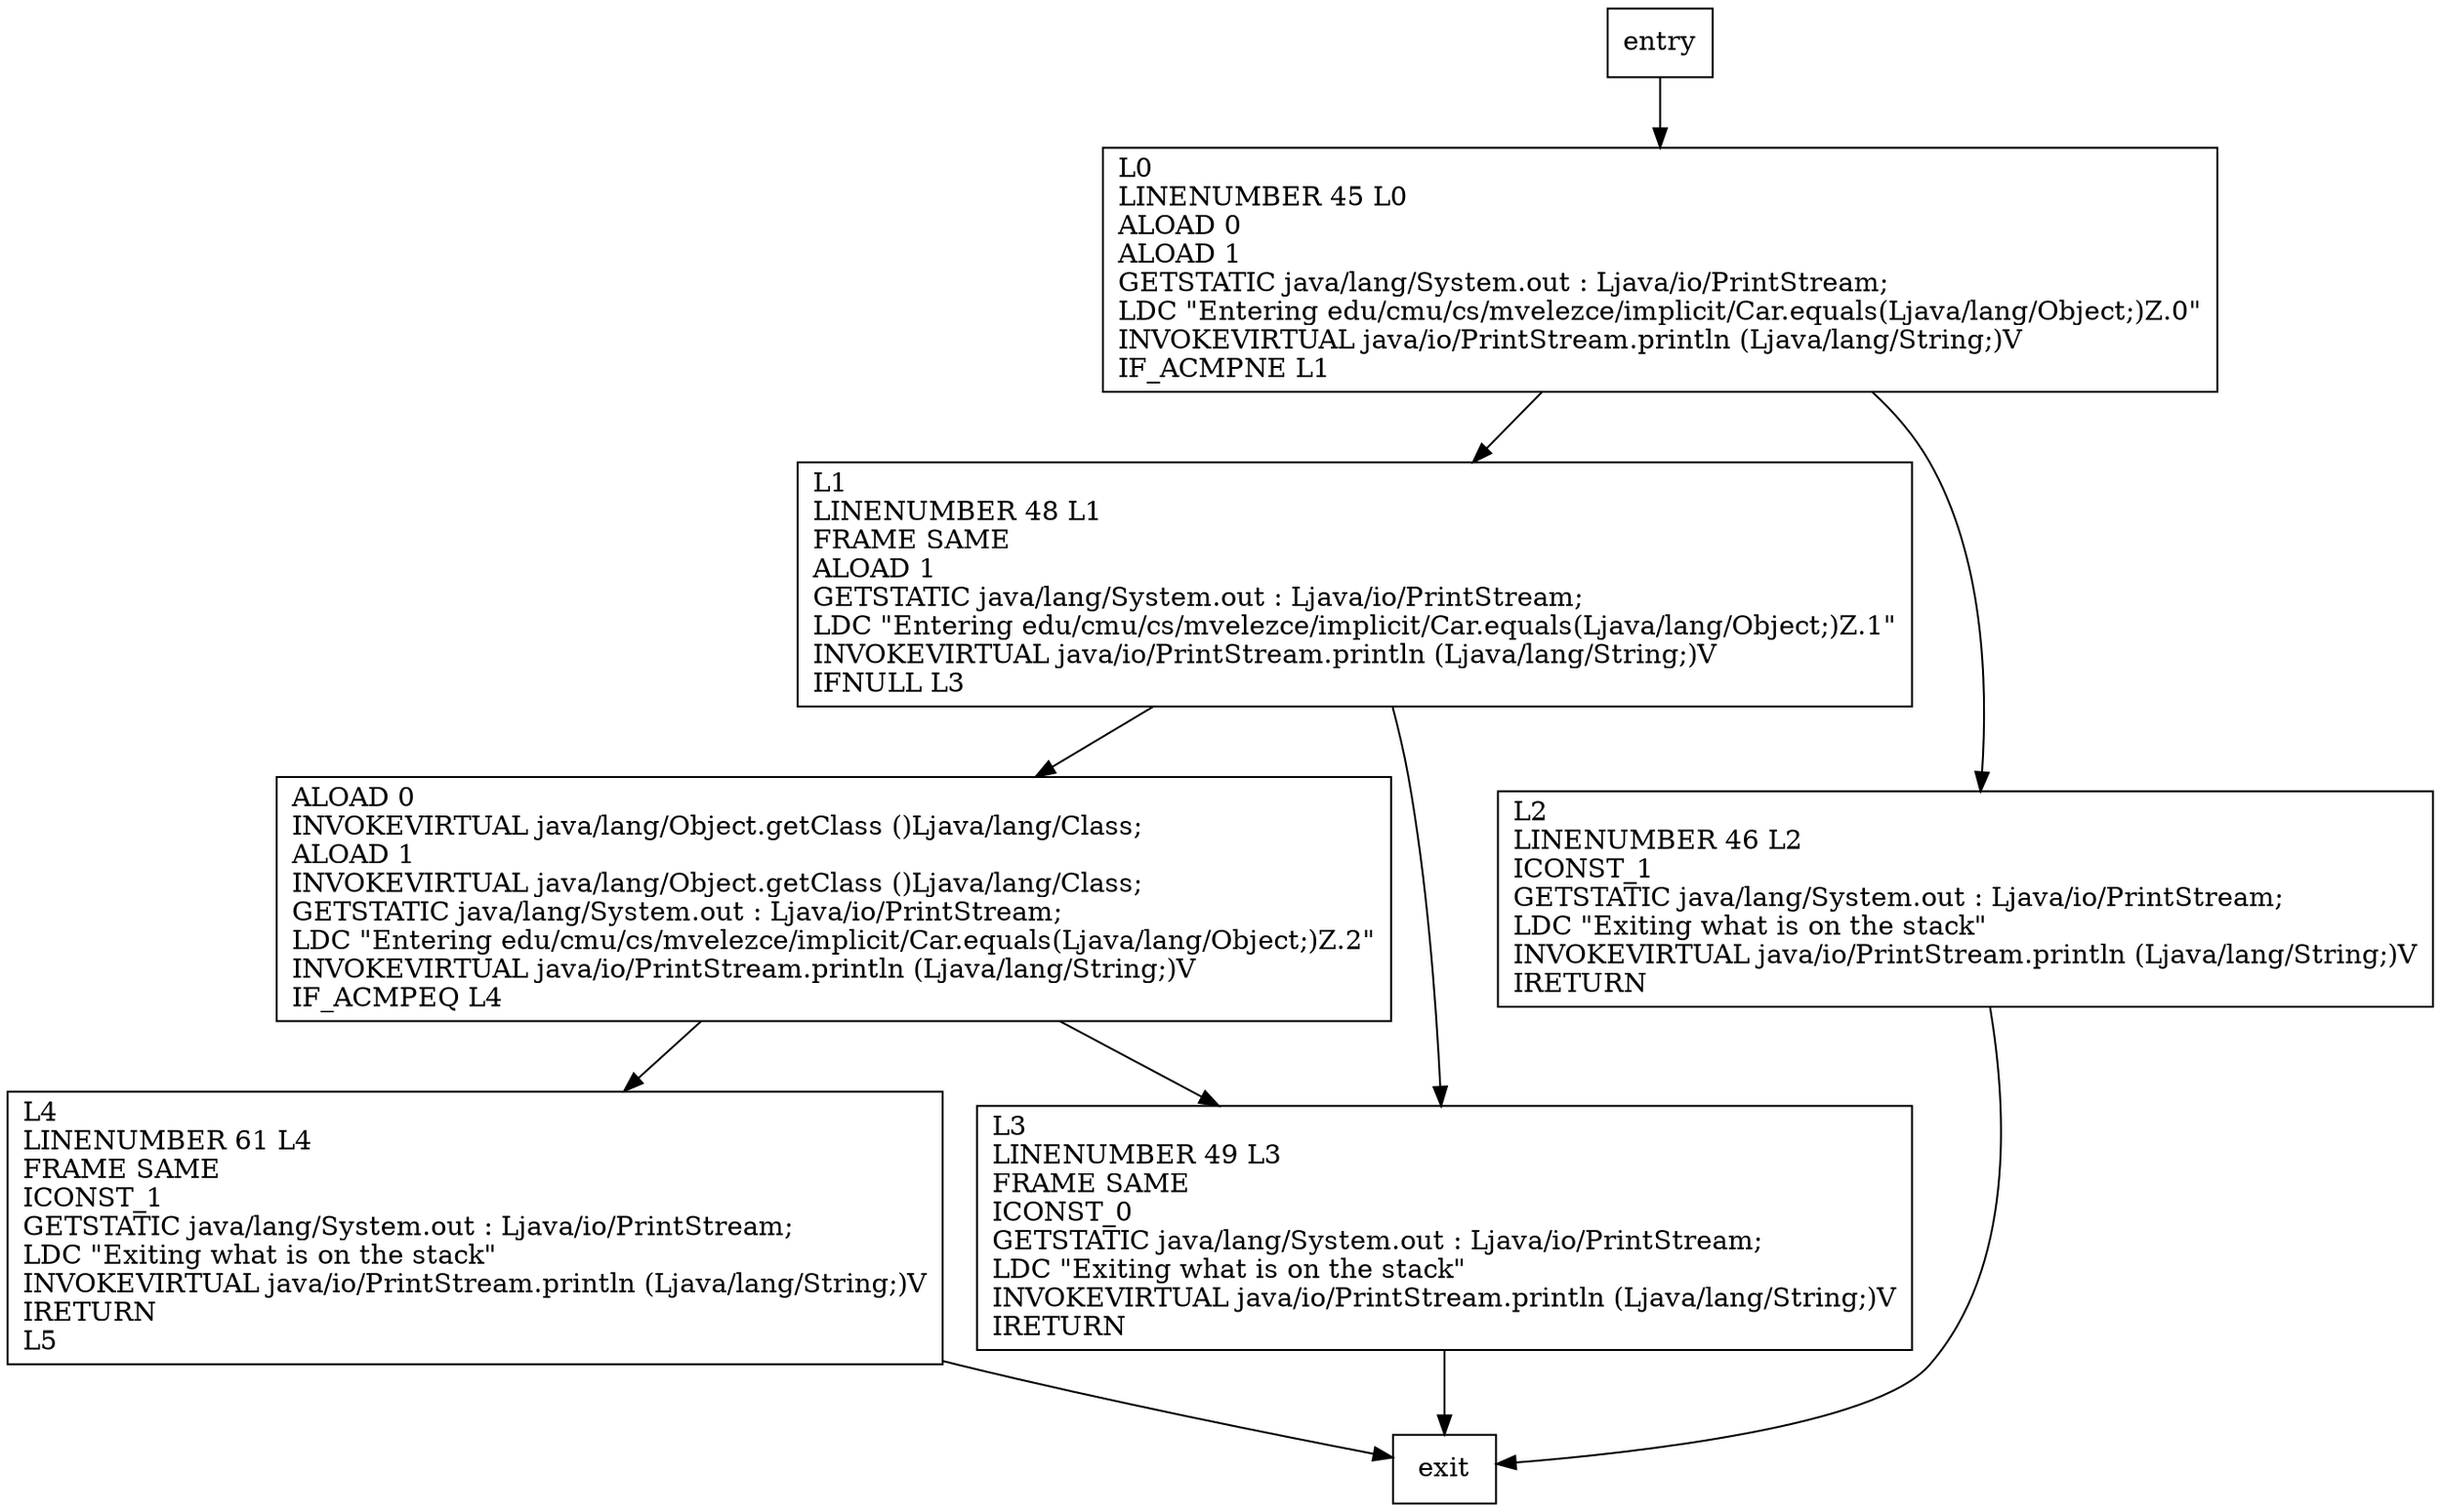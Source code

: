 digraph equals {
node [shape=record];
1166476526 [label="L1\lLINENUMBER 48 L1\lFRAME SAME\lALOAD 1\lGETSTATIC java/lang/System.out : Ljava/io/PrintStream;\lLDC \"Entering edu/cmu/cs/mvelezce/implicit/Car.equals(Ljava/lang/Object;)Z.1\"\lINVOKEVIRTUAL java/io/PrintStream.println (Ljava/lang/String;)V\lIFNULL L3\l"];
363850700 [label="L4\lLINENUMBER 61 L4\lFRAME SAME\lICONST_1\lGETSTATIC java/lang/System.out : Ljava/io/PrintStream;\lLDC \"Exiting what is on the stack\"\lINVOKEVIRTUAL java/io/PrintStream.println (Ljava/lang/String;)V\lIRETURN\lL5\l"];
98717829 [label="L0\lLINENUMBER 45 L0\lALOAD 0\lALOAD 1\lGETSTATIC java/lang/System.out : Ljava/io/PrintStream;\lLDC \"Entering edu/cmu/cs/mvelezce/implicit/Car.equals(Ljava/lang/Object;)Z.0\"\lINVOKEVIRTUAL java/io/PrintStream.println (Ljava/lang/String;)V\lIF_ACMPNE L1\l"];
1971738025 [label="L2\lLINENUMBER 46 L2\lICONST_1\lGETSTATIC java/lang/System.out : Ljava/io/PrintStream;\lLDC \"Exiting what is on the stack\"\lINVOKEVIRTUAL java/io/PrintStream.println (Ljava/lang/String;)V\lIRETURN\l"];
1169346939 [label="ALOAD 0\lINVOKEVIRTUAL java/lang/Object.getClass ()Ljava/lang/Class;\lALOAD 1\lINVOKEVIRTUAL java/lang/Object.getClass ()Ljava/lang/Class;\lGETSTATIC java/lang/System.out : Ljava/io/PrintStream;\lLDC \"Entering edu/cmu/cs/mvelezce/implicit/Car.equals(Ljava/lang/Object;)Z.2\"\lINVOKEVIRTUAL java/io/PrintStream.println (Ljava/lang/String;)V\lIF_ACMPEQ L4\l"];
1380177712 [label="L3\lLINENUMBER 49 L3\lFRAME SAME\lICONST_0\lGETSTATIC java/lang/System.out : Ljava/io/PrintStream;\lLDC \"Exiting what is on the stack\"\lINVOKEVIRTUAL java/io/PrintStream.println (Ljava/lang/String;)V\lIRETURN\l"];
entry;
exit;
entry -> 98717829;
1166476526 -> 1169346939;
1166476526 -> 1380177712;
363850700 -> exit;
98717829 -> 1166476526;
98717829 -> 1971738025;
1971738025 -> exit;
1169346939 -> 363850700;
1169346939 -> 1380177712;
1380177712 -> exit;
}
